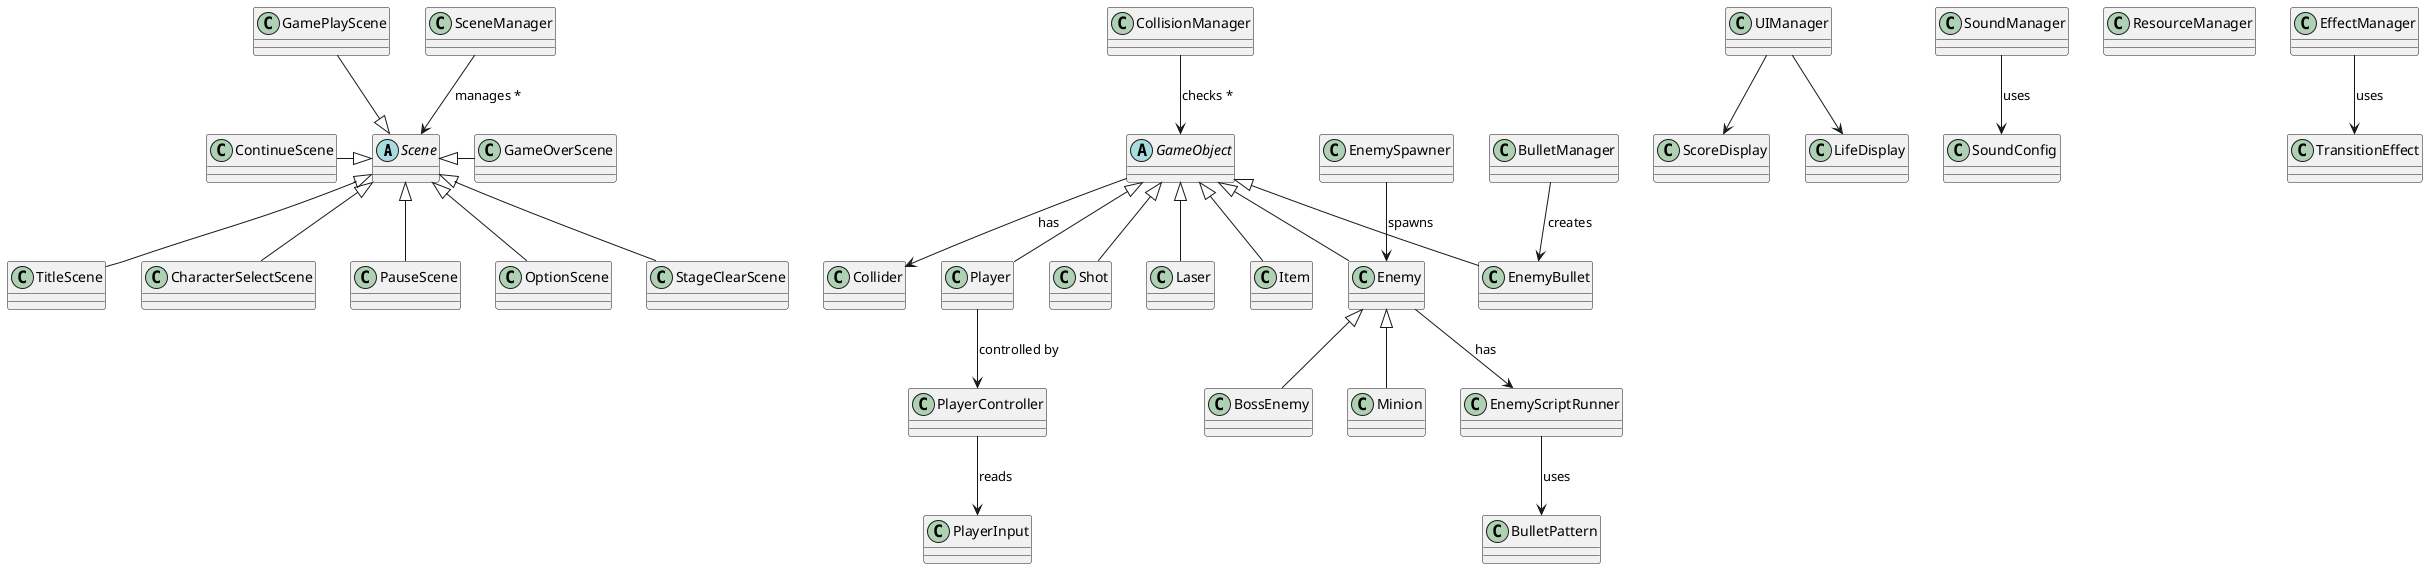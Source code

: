 @startuml
skinparam classAttributeIconSize 0

'== シーン管理 ==
abstract class Scene
class TitleScene
class CharacterSelectScene
class GamePlayScene
class PauseScene
class OptionScene
class GameOverScene
class StageClearScene
class ContinueScene
class SceneManager

Scene <|-- TitleScene
Scene <|-- CharacterSelectScene 
GamePlayScene --|> Scene
Scene <|-- PauseScene
Scene <|-- OptionScene
Scene <|- GameOverScene
Scene <|-- StageClearScene
ContinueScene -|> Scene
SceneManager --> Scene : manages *

'== ゲームオブジェクト ==
abstract class GameObject
class Player
class Enemy
class BossEnemy
class Shot
class EnemyBullet
class Laser
class Item

GameObject <|-- Player
GameObject <|-- Enemy
Enemy <|-- BossEnemy
Enemy <|-- Minion 
GameObject <|-- Shot
GameObject <|-- EnemyBullet
GameObject <|-- Laser
GameObject <|-- Item


GameObject --> Collider : has

'== 当たり判定 ==
class Collider
class CollisionManager

CollisionManager --> GameObject : checks *

'== 弾幕システム ==
class BulletManager
class BulletPattern
class EnemyScriptRunner

BulletManager --> EnemyBullet : creates
Enemy --> EnemyScriptRunner : has
EnemyScriptRunner --> BulletPattern : uses

'== プレイヤー入力 ==
class PlayerInput
class PlayerController

PlayerController --> PlayerInput : reads
Player --> PlayerController : controlled by

'== UI ==
class UIManager
class ScoreDisplay
class LifeDisplay

UIManager --> ScoreDisplay
UIManager --> LifeDisplay

'== サウンド ==
class SoundManager
class SoundConfig

SoundManager --> SoundConfig : uses

'== リソース管理 ==
class ResourceManager
class EnemySpawner

EnemySpawner --> Enemy : spawns

'== 演出 ==
class EffectManager
class TransitionEffect

EffectManager --> TransitionEffect : uses


@enduml